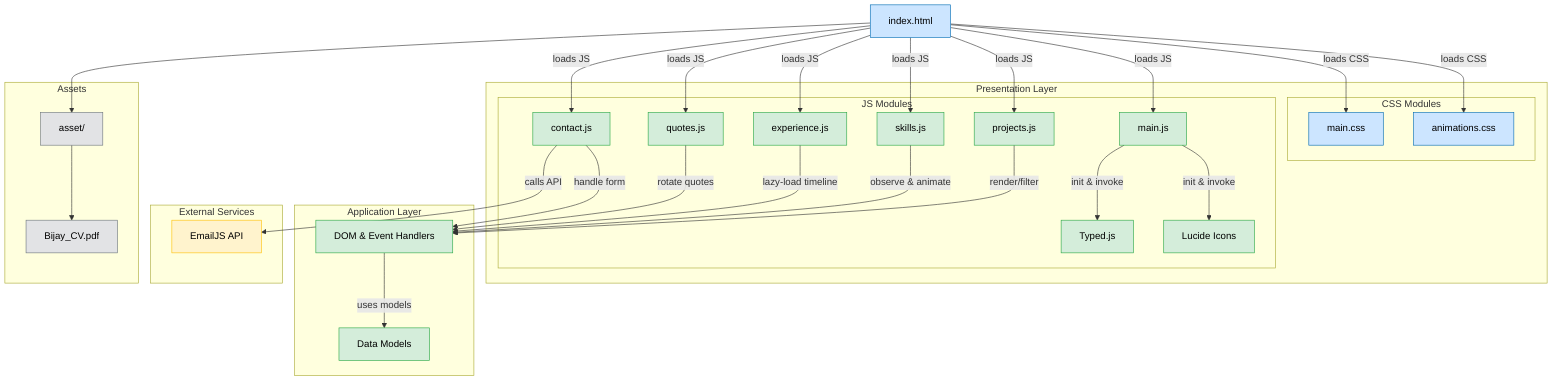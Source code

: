 flowchart TD
    index["index.html"]:::ui

    subgraph "Presentation Layer"
        subgraph "CSS Modules"
            maincss["main.css"]:::ui
            animcss["animations.css"]:::ui
        end
        subgraph "JS Modules"
            mainjs["main.js"]:::logic
            proj["projects.js"]:::logic
            skill["skills.js"]:::logic
            exp["experience.js"]:::logic
            quote["quotes.js"]:::logic
            contact["contact.js"]:::logic
            typed["Typed.js"]:::logic
            icons["Lucide Icons"]:::logic
        end
    end

    subgraph "Application Layer"
        dom["DOM & Event Handlers"]:::logic
        data["Data Models"]:::logic
    end

    subgraph "External Services"
        emailjs["EmailJS API"]:::external
    end

    subgraph "Assets"
        assetDir["asset/"]:::assets
        cv["Bijay_CV.pdf"]:::assets
    end

    index -->|"loads CSS"| maincss
    index -->|"loads CSS"| animcss
    index -->|"loads JS"| mainjs
    index -->|"loads JS"| proj
    index -->|"loads JS"| skill
    index -->|"loads JS"| exp
    index -->|"loads JS"| quote
    index -->|"loads JS"| contact

    mainjs -->|"init & invoke"| typed
    mainjs -->|"init & invoke"| icons

    proj -->|"render/filter"| dom
    skill -->|"observe & animate"| dom
    exp -->|"lazy-load timeline"| dom
    quote -->|"rotate quotes"| dom
    contact -->|"handle form"| dom
    dom -->|"uses models"| data
    contact -->|"calls API"| emailjs

    index --> assetDir
    assetDir --> cv

    click index "https://github.com/bijaybartaula/patchwork-chaos/blob/main/index.html"
    click maincss "https://github.com/bijaybartaula/patchwork-chaos/blob/main/styles/main.css"
    click animcss "https://github.com/bijaybartaula/patchwork-chaos/blob/main/styles/animations.css"
    click mainjs "https://github.com/bijaybartaula/patchwork-chaos/blob/main/js/main.js"
    click proj "https://github.com/bijaybartaula/patchwork-chaos/blob/main/js/projects.js"
    click skill "https://github.com/bijaybartaula/patchwork-chaos/blob/main/js/skills.js"
    click exp "https://github.com/bijaybartaula/patchwork-chaos/blob/main/js/experience.js"
    click quote "https://github.com/bijaybartaula/patchwork-chaos/blob/main/js/quotes.js"
    click contact "https://github.com/bijaybartaula/patchwork-chaos/blob/main/js/contact.js"
    click assetDir "https://github.com/bijaybartaula/patchwork-chaos/tree/main/asset/"
    click cv "https://github.com/bijaybartaula/patchwork-chaos/blob/main/asset/Bijay_CV.pdf"

    classDef ui fill:#cce5ff,stroke:#006BB3,color:#000
    classDef logic fill:#d4edda,stroke:#28A745,color:#000
    classDef external fill:#fff3cd,stroke:#FFC107,color:#000
    classDef assets fill:#e2e3e5,stroke:#6C757D,color:#000